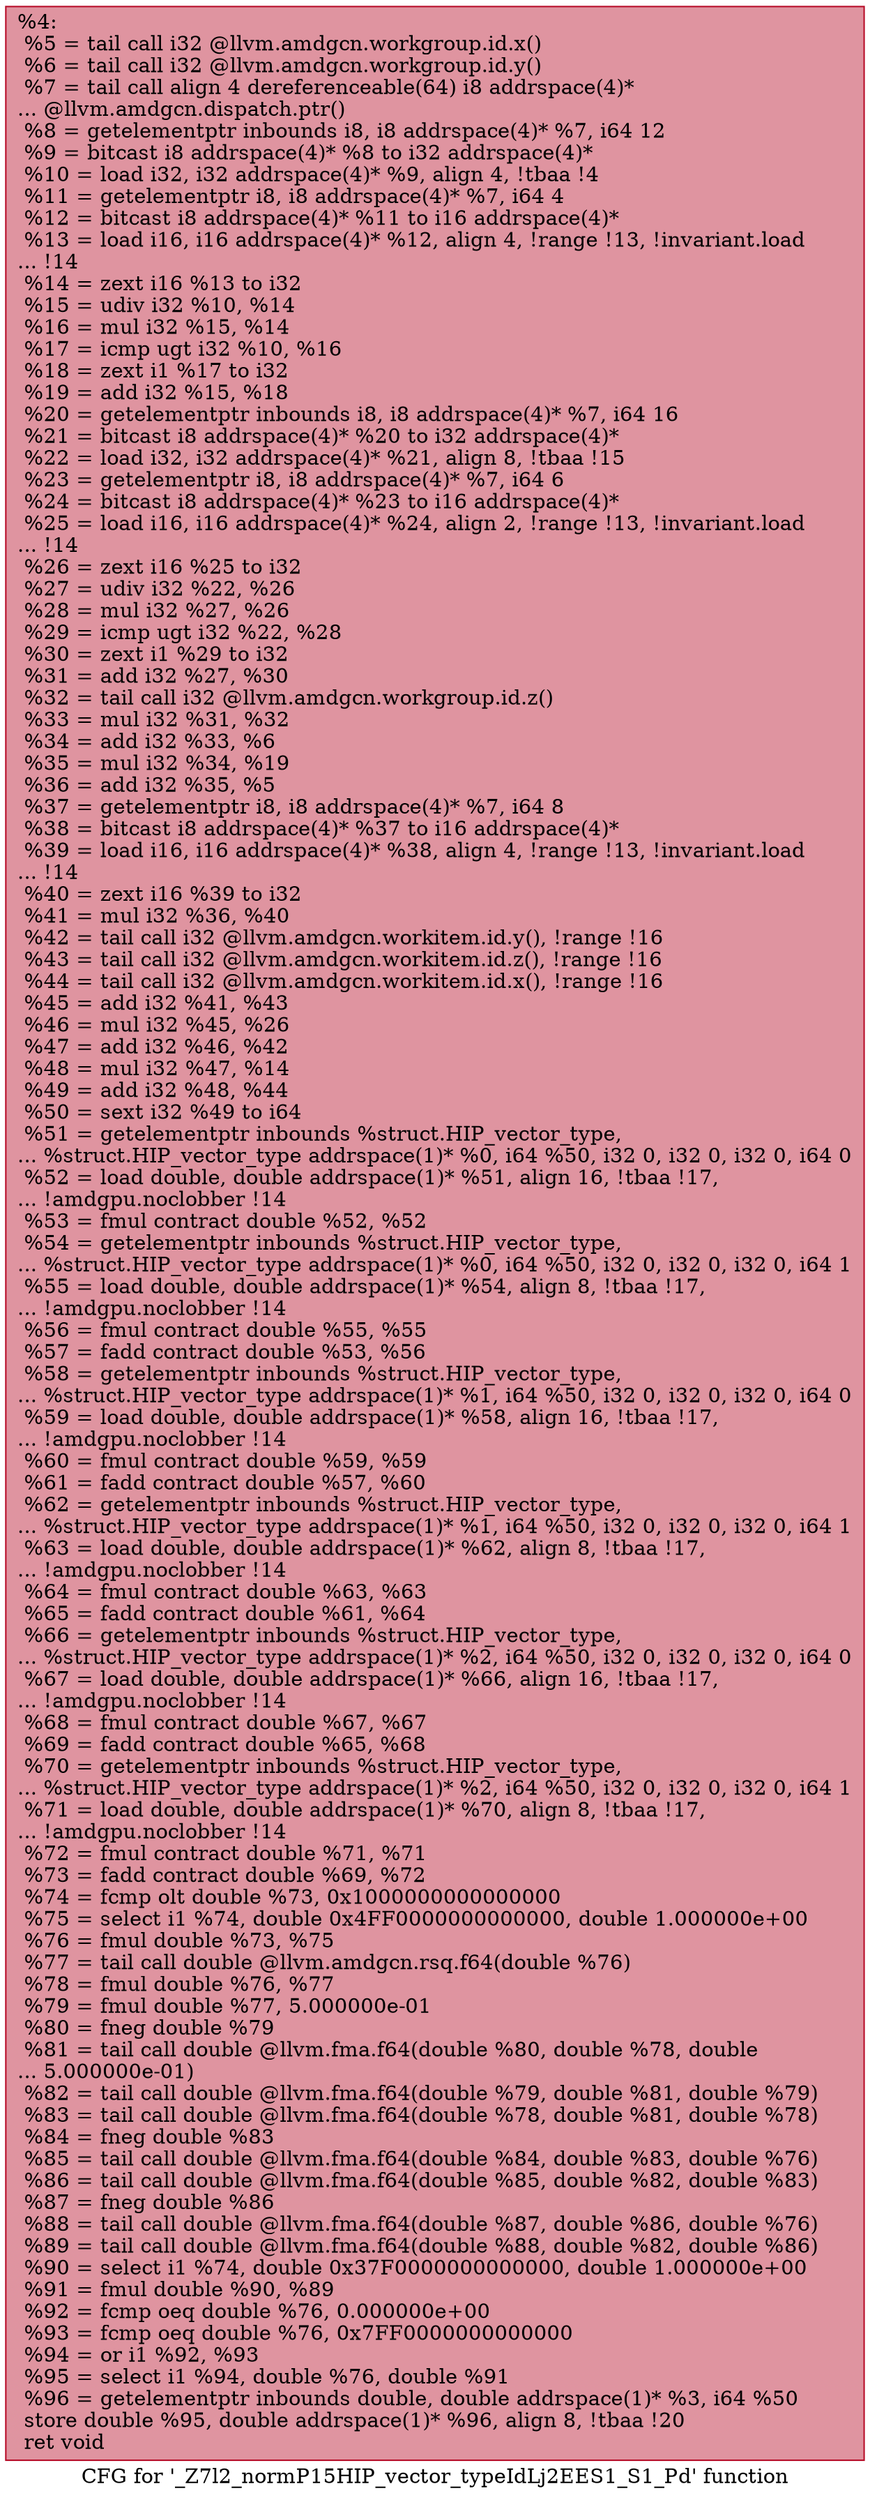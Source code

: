 digraph "CFG for '_Z7l2_normP15HIP_vector_typeIdLj2EES1_S1_Pd' function" {
	label="CFG for '_Z7l2_normP15HIP_vector_typeIdLj2EES1_S1_Pd' function";

	Node0x6372050 [shape=record,color="#b70d28ff", style=filled, fillcolor="#b70d2870",label="{%4:\l  %5 = tail call i32 @llvm.amdgcn.workgroup.id.x()\l  %6 = tail call i32 @llvm.amdgcn.workgroup.id.y()\l  %7 = tail call align 4 dereferenceable(64) i8 addrspace(4)*\l... @llvm.amdgcn.dispatch.ptr()\l  %8 = getelementptr inbounds i8, i8 addrspace(4)* %7, i64 12\l  %9 = bitcast i8 addrspace(4)* %8 to i32 addrspace(4)*\l  %10 = load i32, i32 addrspace(4)* %9, align 4, !tbaa !4\l  %11 = getelementptr i8, i8 addrspace(4)* %7, i64 4\l  %12 = bitcast i8 addrspace(4)* %11 to i16 addrspace(4)*\l  %13 = load i16, i16 addrspace(4)* %12, align 4, !range !13, !invariant.load\l... !14\l  %14 = zext i16 %13 to i32\l  %15 = udiv i32 %10, %14\l  %16 = mul i32 %15, %14\l  %17 = icmp ugt i32 %10, %16\l  %18 = zext i1 %17 to i32\l  %19 = add i32 %15, %18\l  %20 = getelementptr inbounds i8, i8 addrspace(4)* %7, i64 16\l  %21 = bitcast i8 addrspace(4)* %20 to i32 addrspace(4)*\l  %22 = load i32, i32 addrspace(4)* %21, align 8, !tbaa !15\l  %23 = getelementptr i8, i8 addrspace(4)* %7, i64 6\l  %24 = bitcast i8 addrspace(4)* %23 to i16 addrspace(4)*\l  %25 = load i16, i16 addrspace(4)* %24, align 2, !range !13, !invariant.load\l... !14\l  %26 = zext i16 %25 to i32\l  %27 = udiv i32 %22, %26\l  %28 = mul i32 %27, %26\l  %29 = icmp ugt i32 %22, %28\l  %30 = zext i1 %29 to i32\l  %31 = add i32 %27, %30\l  %32 = tail call i32 @llvm.amdgcn.workgroup.id.z()\l  %33 = mul i32 %31, %32\l  %34 = add i32 %33, %6\l  %35 = mul i32 %34, %19\l  %36 = add i32 %35, %5\l  %37 = getelementptr i8, i8 addrspace(4)* %7, i64 8\l  %38 = bitcast i8 addrspace(4)* %37 to i16 addrspace(4)*\l  %39 = load i16, i16 addrspace(4)* %38, align 4, !range !13, !invariant.load\l... !14\l  %40 = zext i16 %39 to i32\l  %41 = mul i32 %36, %40\l  %42 = tail call i32 @llvm.amdgcn.workitem.id.y(), !range !16\l  %43 = tail call i32 @llvm.amdgcn.workitem.id.z(), !range !16\l  %44 = tail call i32 @llvm.amdgcn.workitem.id.x(), !range !16\l  %45 = add i32 %41, %43\l  %46 = mul i32 %45, %26\l  %47 = add i32 %46, %42\l  %48 = mul i32 %47, %14\l  %49 = add i32 %48, %44\l  %50 = sext i32 %49 to i64\l  %51 = getelementptr inbounds %struct.HIP_vector_type,\l... %struct.HIP_vector_type addrspace(1)* %0, i64 %50, i32 0, i32 0, i32 0, i64 0\l  %52 = load double, double addrspace(1)* %51, align 16, !tbaa !17,\l... !amdgpu.noclobber !14\l  %53 = fmul contract double %52, %52\l  %54 = getelementptr inbounds %struct.HIP_vector_type,\l... %struct.HIP_vector_type addrspace(1)* %0, i64 %50, i32 0, i32 0, i32 0, i64 1\l  %55 = load double, double addrspace(1)* %54, align 8, !tbaa !17,\l... !amdgpu.noclobber !14\l  %56 = fmul contract double %55, %55\l  %57 = fadd contract double %53, %56\l  %58 = getelementptr inbounds %struct.HIP_vector_type,\l... %struct.HIP_vector_type addrspace(1)* %1, i64 %50, i32 0, i32 0, i32 0, i64 0\l  %59 = load double, double addrspace(1)* %58, align 16, !tbaa !17,\l... !amdgpu.noclobber !14\l  %60 = fmul contract double %59, %59\l  %61 = fadd contract double %57, %60\l  %62 = getelementptr inbounds %struct.HIP_vector_type,\l... %struct.HIP_vector_type addrspace(1)* %1, i64 %50, i32 0, i32 0, i32 0, i64 1\l  %63 = load double, double addrspace(1)* %62, align 8, !tbaa !17,\l... !amdgpu.noclobber !14\l  %64 = fmul contract double %63, %63\l  %65 = fadd contract double %61, %64\l  %66 = getelementptr inbounds %struct.HIP_vector_type,\l... %struct.HIP_vector_type addrspace(1)* %2, i64 %50, i32 0, i32 0, i32 0, i64 0\l  %67 = load double, double addrspace(1)* %66, align 16, !tbaa !17,\l... !amdgpu.noclobber !14\l  %68 = fmul contract double %67, %67\l  %69 = fadd contract double %65, %68\l  %70 = getelementptr inbounds %struct.HIP_vector_type,\l... %struct.HIP_vector_type addrspace(1)* %2, i64 %50, i32 0, i32 0, i32 0, i64 1\l  %71 = load double, double addrspace(1)* %70, align 8, !tbaa !17,\l... !amdgpu.noclobber !14\l  %72 = fmul contract double %71, %71\l  %73 = fadd contract double %69, %72\l  %74 = fcmp olt double %73, 0x1000000000000000\l  %75 = select i1 %74, double 0x4FF0000000000000, double 1.000000e+00\l  %76 = fmul double %73, %75\l  %77 = tail call double @llvm.amdgcn.rsq.f64(double %76)\l  %78 = fmul double %76, %77\l  %79 = fmul double %77, 5.000000e-01\l  %80 = fneg double %79\l  %81 = tail call double @llvm.fma.f64(double %80, double %78, double\l... 5.000000e-01)\l  %82 = tail call double @llvm.fma.f64(double %79, double %81, double %79)\l  %83 = tail call double @llvm.fma.f64(double %78, double %81, double %78)\l  %84 = fneg double %83\l  %85 = tail call double @llvm.fma.f64(double %84, double %83, double %76)\l  %86 = tail call double @llvm.fma.f64(double %85, double %82, double %83)\l  %87 = fneg double %86\l  %88 = tail call double @llvm.fma.f64(double %87, double %86, double %76)\l  %89 = tail call double @llvm.fma.f64(double %88, double %82, double %86)\l  %90 = select i1 %74, double 0x37F0000000000000, double 1.000000e+00\l  %91 = fmul double %90, %89\l  %92 = fcmp oeq double %76, 0.000000e+00\l  %93 = fcmp oeq double %76, 0x7FF0000000000000\l  %94 = or i1 %92, %93\l  %95 = select i1 %94, double %76, double %91\l  %96 = getelementptr inbounds double, double addrspace(1)* %3, i64 %50\l  store double %95, double addrspace(1)* %96, align 8, !tbaa !20\l  ret void\l}"];
}
